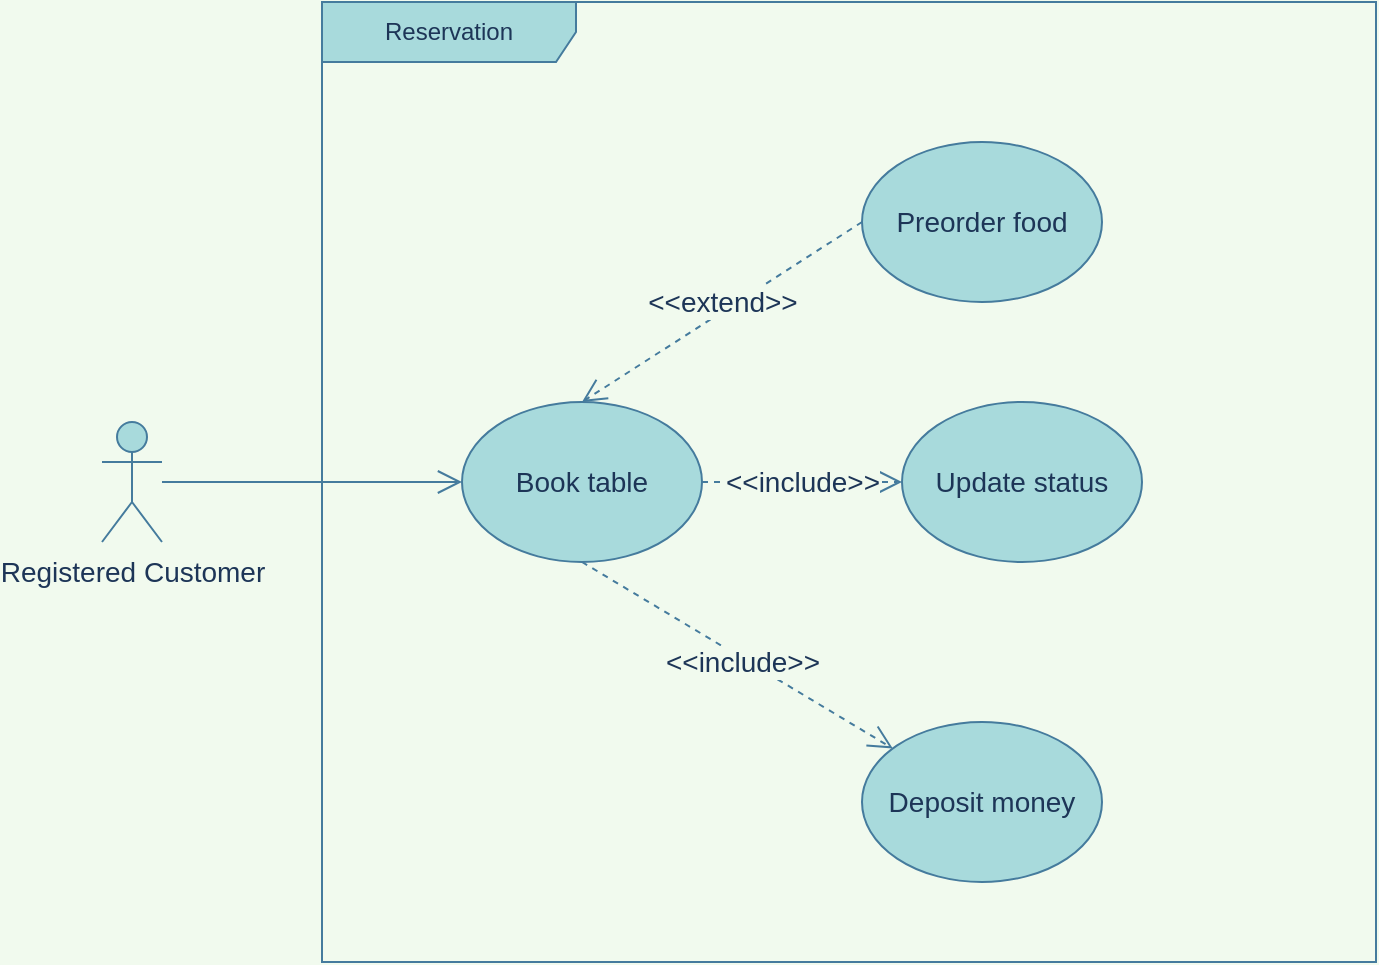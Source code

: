 <mxfile>
    <diagram id="rKi3KByvyJRsUTmwY2QA" name="Page-1">
        <mxGraphModel dx="593" dy="1578" grid="1" gridSize="10" guides="1" tooltips="1" connect="1" arrows="1" fold="1" page="1" pageScale="1" pageWidth="850" pageHeight="1100" background="#F1FAEE" math="0" shadow="0">
            <root>
                <mxCell id="0"/>
                <mxCell id="1" parent="0"/>
                <mxCell id="4" value="&amp;lt;&amp;lt;extend&amp;gt;&amp;gt;" style="rounded=1;sketch=0;orthogonalLoop=1;jettySize=auto;html=1;fontSize=14;endArrow=open;endFill=0;endSize=10;dashed=1;entryX=0.5;entryY=0;entryDx=0;entryDy=0;exitX=0;exitY=0.5;exitDx=0;exitDy=0;labelBackgroundColor=#F1FAEE;strokeColor=#457B9D;fontColor=#1D3557;" parent="1" source="5" target="11" edge="1">
                    <mxGeometry x="-0.033" y="-4" relative="1" as="geometry">
                        <mxPoint as="offset"/>
                        <mxPoint x="435" y="-710" as="targetPoint"/>
                    </mxGeometry>
                </mxCell>
                <mxCell id="5" value="Preorder food" style="ellipse;whiteSpace=wrap;html=1;fontSize=14;fillColor=#A8DADC;strokeColor=#457B9D;fontColor=#1D3557;" parent="1" vertex="1">
                    <mxGeometry x="470" y="-860" width="120" height="80" as="geometry"/>
                </mxCell>
                <mxCell id="7" style="edgeStyle=entityRelationEdgeStyle;rounded=1;sketch=0;orthogonalLoop=1;jettySize=auto;html=1;fontSize=14;endSize=10;entryX=0;entryY=0.5;entryDx=0;entryDy=0;endArrow=open;endFill=0;labelBackgroundColor=#F1FAEE;strokeColor=#457B9D;fontColor=#1D3557;" parent="1" source="8" target="11" edge="1">
                    <mxGeometry relative="1" as="geometry">
                        <mxPoint x="315" y="-660" as="targetPoint"/>
                    </mxGeometry>
                </mxCell>
                <mxCell id="8" value="Registered&amp;nbsp;Customer" style="shape=umlActor;verticalLabelPosition=bottom;verticalAlign=top;html=1;rounded=0;sketch=0;fontSize=14;fillColor=#A8DADC;strokeColor=#457B9D;fontColor=#1D3557;" parent="1" vertex="1">
                    <mxGeometry x="90" y="-720" width="30" height="60" as="geometry"/>
                </mxCell>
                <mxCell id="11" value="Book table" style="ellipse;whiteSpace=wrap;html=1;fontSize=14;fillColor=#A8DADC;strokeColor=#457B9D;fontColor=#1D3557;" parent="1" vertex="1">
                    <mxGeometry x="270" y="-730" width="120" height="80" as="geometry"/>
                </mxCell>
                <mxCell id="15" value="&amp;lt;&amp;lt;include&amp;gt;&amp;gt;" style="rounded=1;sketch=0;orthogonalLoop=1;jettySize=auto;html=1;fontSize=14;endArrow=open;endFill=0;endSize=10;dashed=1;exitX=0.5;exitY=1;exitDx=0;exitDy=0;labelBackgroundColor=#F1FAEE;strokeColor=#457B9D;fontColor=#1D3557;" parent="1" source="11" target="16" edge="1">
                    <mxGeometry x="0.041" y="-2" relative="1" as="geometry">
                        <mxPoint as="offset"/>
                        <mxPoint x="315" y="-440" as="targetPoint"/>
                        <mxPoint x="310" y="-570" as="sourcePoint"/>
                    </mxGeometry>
                </mxCell>
                <mxCell id="16" value="Deposit money" style="ellipse;whiteSpace=wrap;html=1;fontSize=14;fillColor=#A8DADC;strokeColor=#457B9D;fontColor=#1D3557;" parent="1" vertex="1">
                    <mxGeometry x="470" y="-570" width="120" height="80" as="geometry"/>
                </mxCell>
                <mxCell id="24" value="&amp;lt;&amp;lt;include&amp;gt;&amp;gt;" style="rounded=1;sketch=0;orthogonalLoop=1;jettySize=auto;html=1;fontSize=14;endArrow=open;endFill=0;endSize=10;dashed=1;entryX=0;entryY=0.5;entryDx=0;entryDy=0;exitX=1;exitY=0.5;exitDx=0;exitDy=0;labelBackgroundColor=#F1FAEE;strokeColor=#457B9D;fontColor=#1D3557;" parent="1" source="11" target="25" edge="1">
                    <mxGeometry relative="1" as="geometry">
                        <mxPoint as="offset"/>
                        <mxPoint x="445" y="-560" as="targetPoint"/>
                        <mxPoint x="460" y="-770" as="sourcePoint"/>
                    </mxGeometry>
                </mxCell>
                <mxCell id="25" value="Update status" style="ellipse;whiteSpace=wrap;html=1;fontSize=14;fillColor=#A8DADC;strokeColor=#457B9D;fontColor=#1D3557;" parent="1" vertex="1">
                    <mxGeometry x="490" y="-730" width="120" height="80" as="geometry"/>
                </mxCell>
                <mxCell id="32" value="Reservation" style="shape=umlFrame;whiteSpace=wrap;html=1;rounded=0;sketch=0;width=127;height=30;fillColor=#A8DADC;strokeColor=#457B9D;fontColor=#1D3557;" parent="1" vertex="1">
                    <mxGeometry x="200" y="-930" width="527" height="480" as="geometry"/>
                </mxCell>
            </root>
        </mxGraphModel>
    </diagram>
</mxfile>